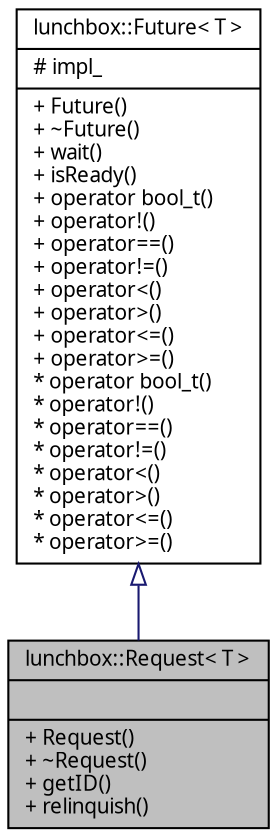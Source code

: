digraph "lunchbox::Request&lt; T &gt;"
{
  edge [fontname="Sans",fontsize="10",labelfontname="Sans",labelfontsize="10"];
  node [fontname="Sans",fontsize="10",shape=record];
  Node1 [label="{lunchbox::Request\< T \>\n||+ Request()\l+ ~Request()\l+ getID()\l+ relinquish()\l}",height=0.2,width=0.4,color="black", fillcolor="grey75", style="filled" fontcolor="black"];
  Node2 -> Node1 [dir="back",color="midnightblue",fontsize="10",style="solid",arrowtail="onormal",fontname="Sans"];
  Node2 [label="{lunchbox::Future\< T \>\n|# impl_\l|+ Future()\l+ ~Future()\l+ wait()\l+ isReady()\l+ operator bool_t()\l+ operator!()\l+ operator==()\l+ operator!=()\l+ operator\<()\l+ operator\>()\l+ operator\<=()\l+ operator\>=()\l* operator bool_t()\l* operator!()\l* operator==()\l* operator!=()\l* operator\<()\l* operator\>()\l* operator\<=()\l* operator\>=()\l}",height=0.2,width=0.4,color="black", fillcolor="white", style="filled",URL="$classlunchbox_1_1_future.html",tooltip="A future represents a asynchronous operation. "];
}
